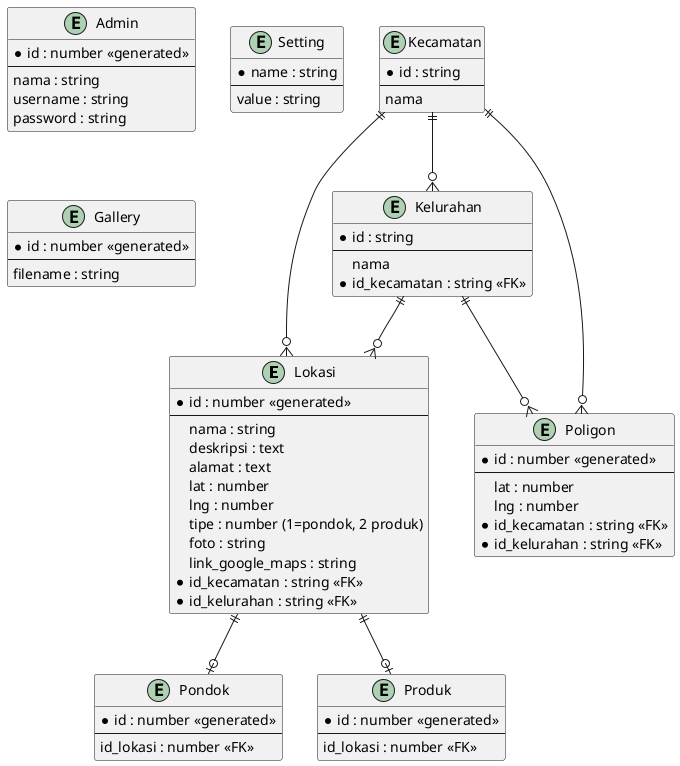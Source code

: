 @startuml initipin

entity Lokasi{
    * id : number <<generated>>
    ---
    nama : string
    deskripsi : text
    alamat : text
    lat : number
    lng : number
    tipe : number (1=pondok, 2 produk)
    foto : string
    link_google_maps : string
    * id_kecamatan : string <<FK>>
    * id_kelurahan : string <<FK>>
}

entity Pondok{
    * id : number <<generated>>
    ---
    id_lokasi : number <<FK>>
}

entity Produk{
    * id : number <<generated>>
    ---
    id_lokasi : number <<FK>>
}

entity Kecamatan{
    * id : string
    ---
    nama
}

entity Kelurahan{
    * id : string
    ---
    nama
    * id_kecamatan : string <<FK>>
}

entity Poligon{
    * id : number <<generated>>
    ---
    lat : number
    lng : number
    * id_kecamatan : string <<FK>>
    * id_kelurahan : string <<FK>>
}

entity Admin{
    * id : number <<generated>>
    ---
    nama : string
    username : string
    password : string
}

entity Setting{
    * name : string
    ---
    value : string
}

entity Gallery{
    * id : number <<generated>>
    ---
    filename : string
}



Lokasi ||--o| Pondok
Lokasi ||--o| Produk
Kecamatan ||--o{ Kelurahan
Kecamatan ||--o{ Lokasi
Kecamatan ||--o{ Poligon
Kelurahan ||--o{ Lokasi
Kelurahan ||--o{ Poligon


@enduml
